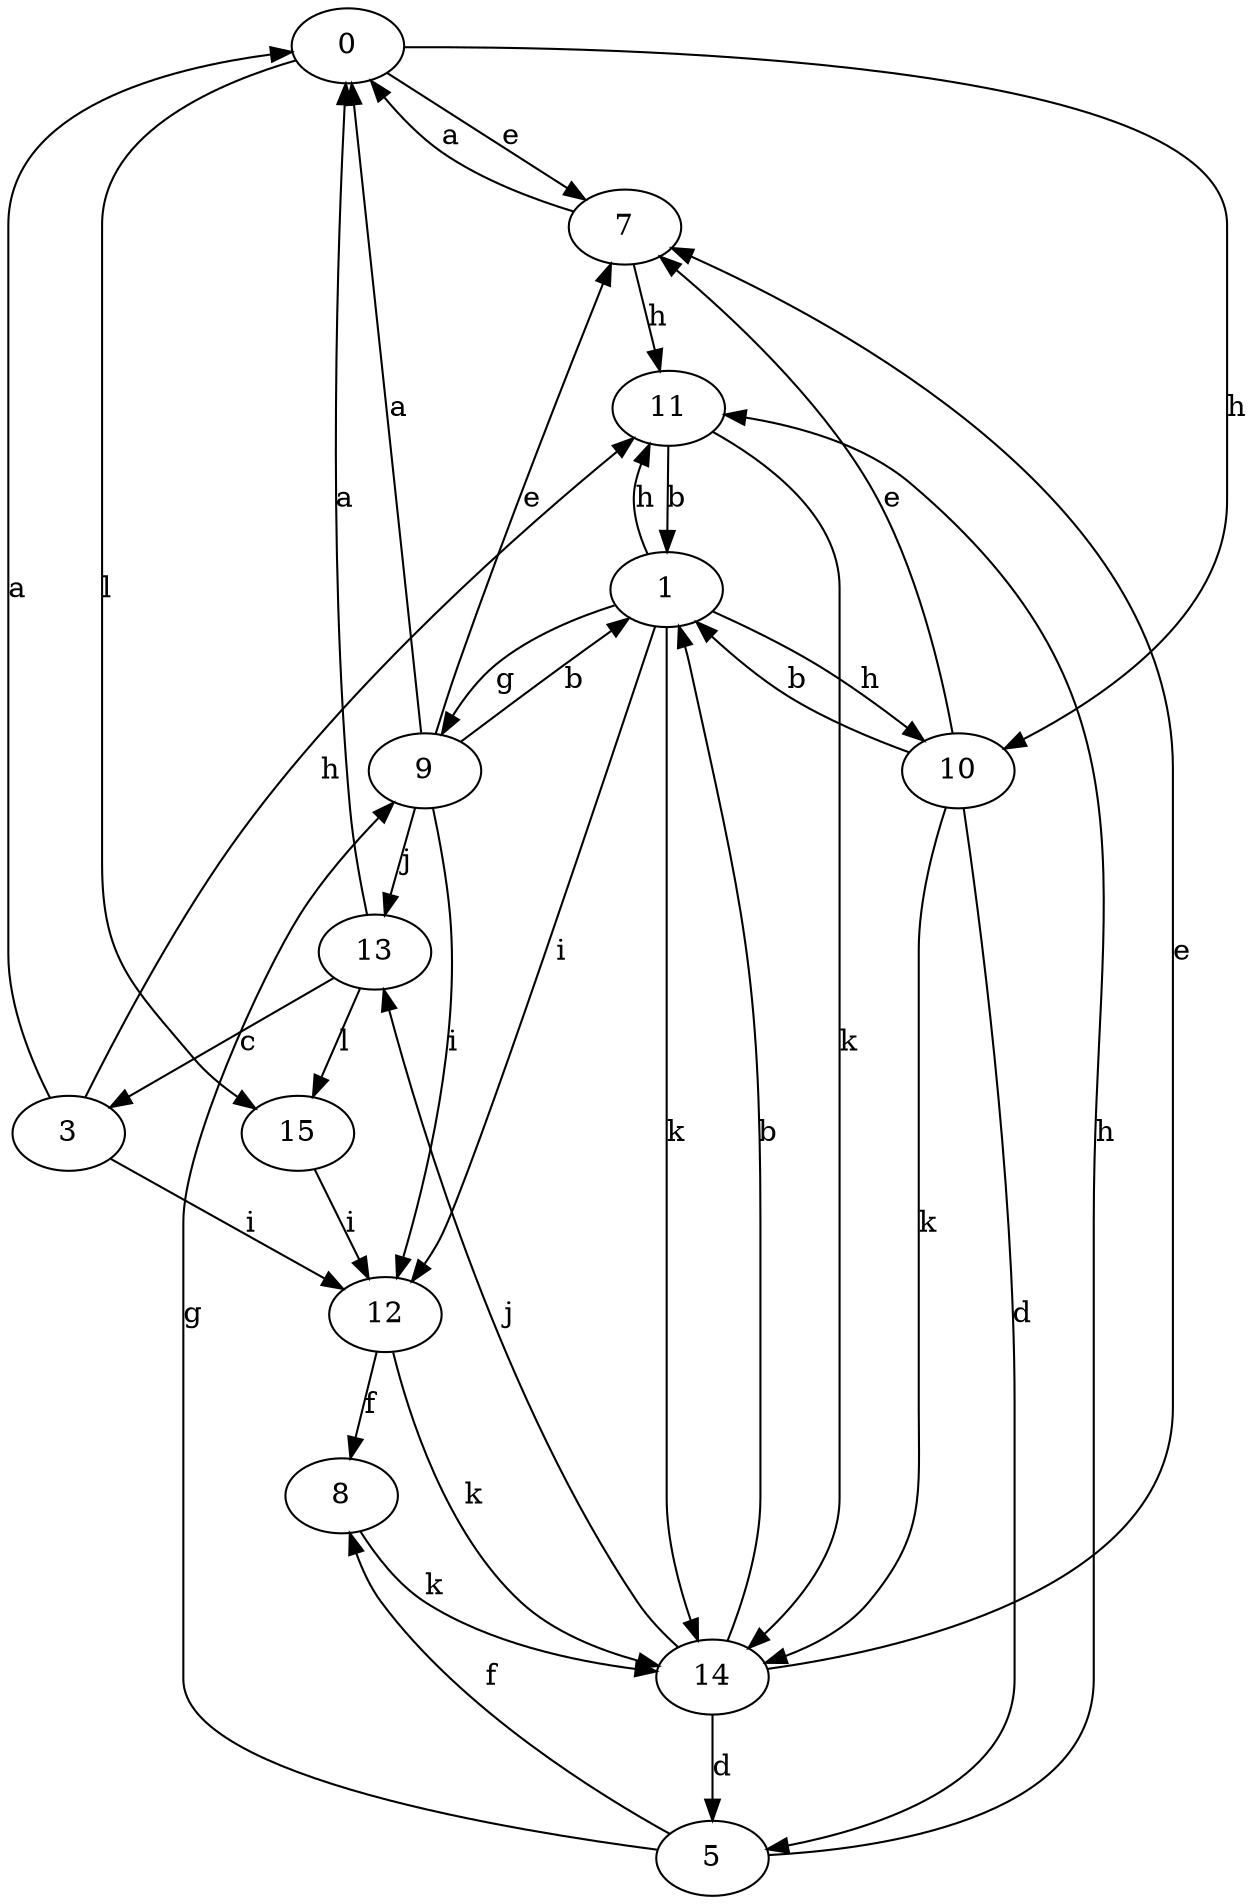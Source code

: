 strict digraph  {
0;
1;
3;
5;
7;
8;
9;
10;
11;
12;
13;
14;
15;
0 -> 7  [label=e];
0 -> 10  [label=h];
0 -> 15  [label=l];
1 -> 9  [label=g];
1 -> 10  [label=h];
1 -> 11  [label=h];
1 -> 12  [label=i];
1 -> 14  [label=k];
3 -> 0  [label=a];
3 -> 11  [label=h];
3 -> 12  [label=i];
5 -> 8  [label=f];
5 -> 9  [label=g];
5 -> 11  [label=h];
7 -> 0  [label=a];
7 -> 11  [label=h];
8 -> 14  [label=k];
9 -> 0  [label=a];
9 -> 1  [label=b];
9 -> 7  [label=e];
9 -> 12  [label=i];
9 -> 13  [label=j];
10 -> 1  [label=b];
10 -> 5  [label=d];
10 -> 7  [label=e];
10 -> 14  [label=k];
11 -> 1  [label=b];
11 -> 14  [label=k];
12 -> 8  [label=f];
12 -> 14  [label=k];
13 -> 0  [label=a];
13 -> 3  [label=c];
13 -> 15  [label=l];
14 -> 1  [label=b];
14 -> 5  [label=d];
14 -> 7  [label=e];
14 -> 13  [label=j];
15 -> 12  [label=i];
}
